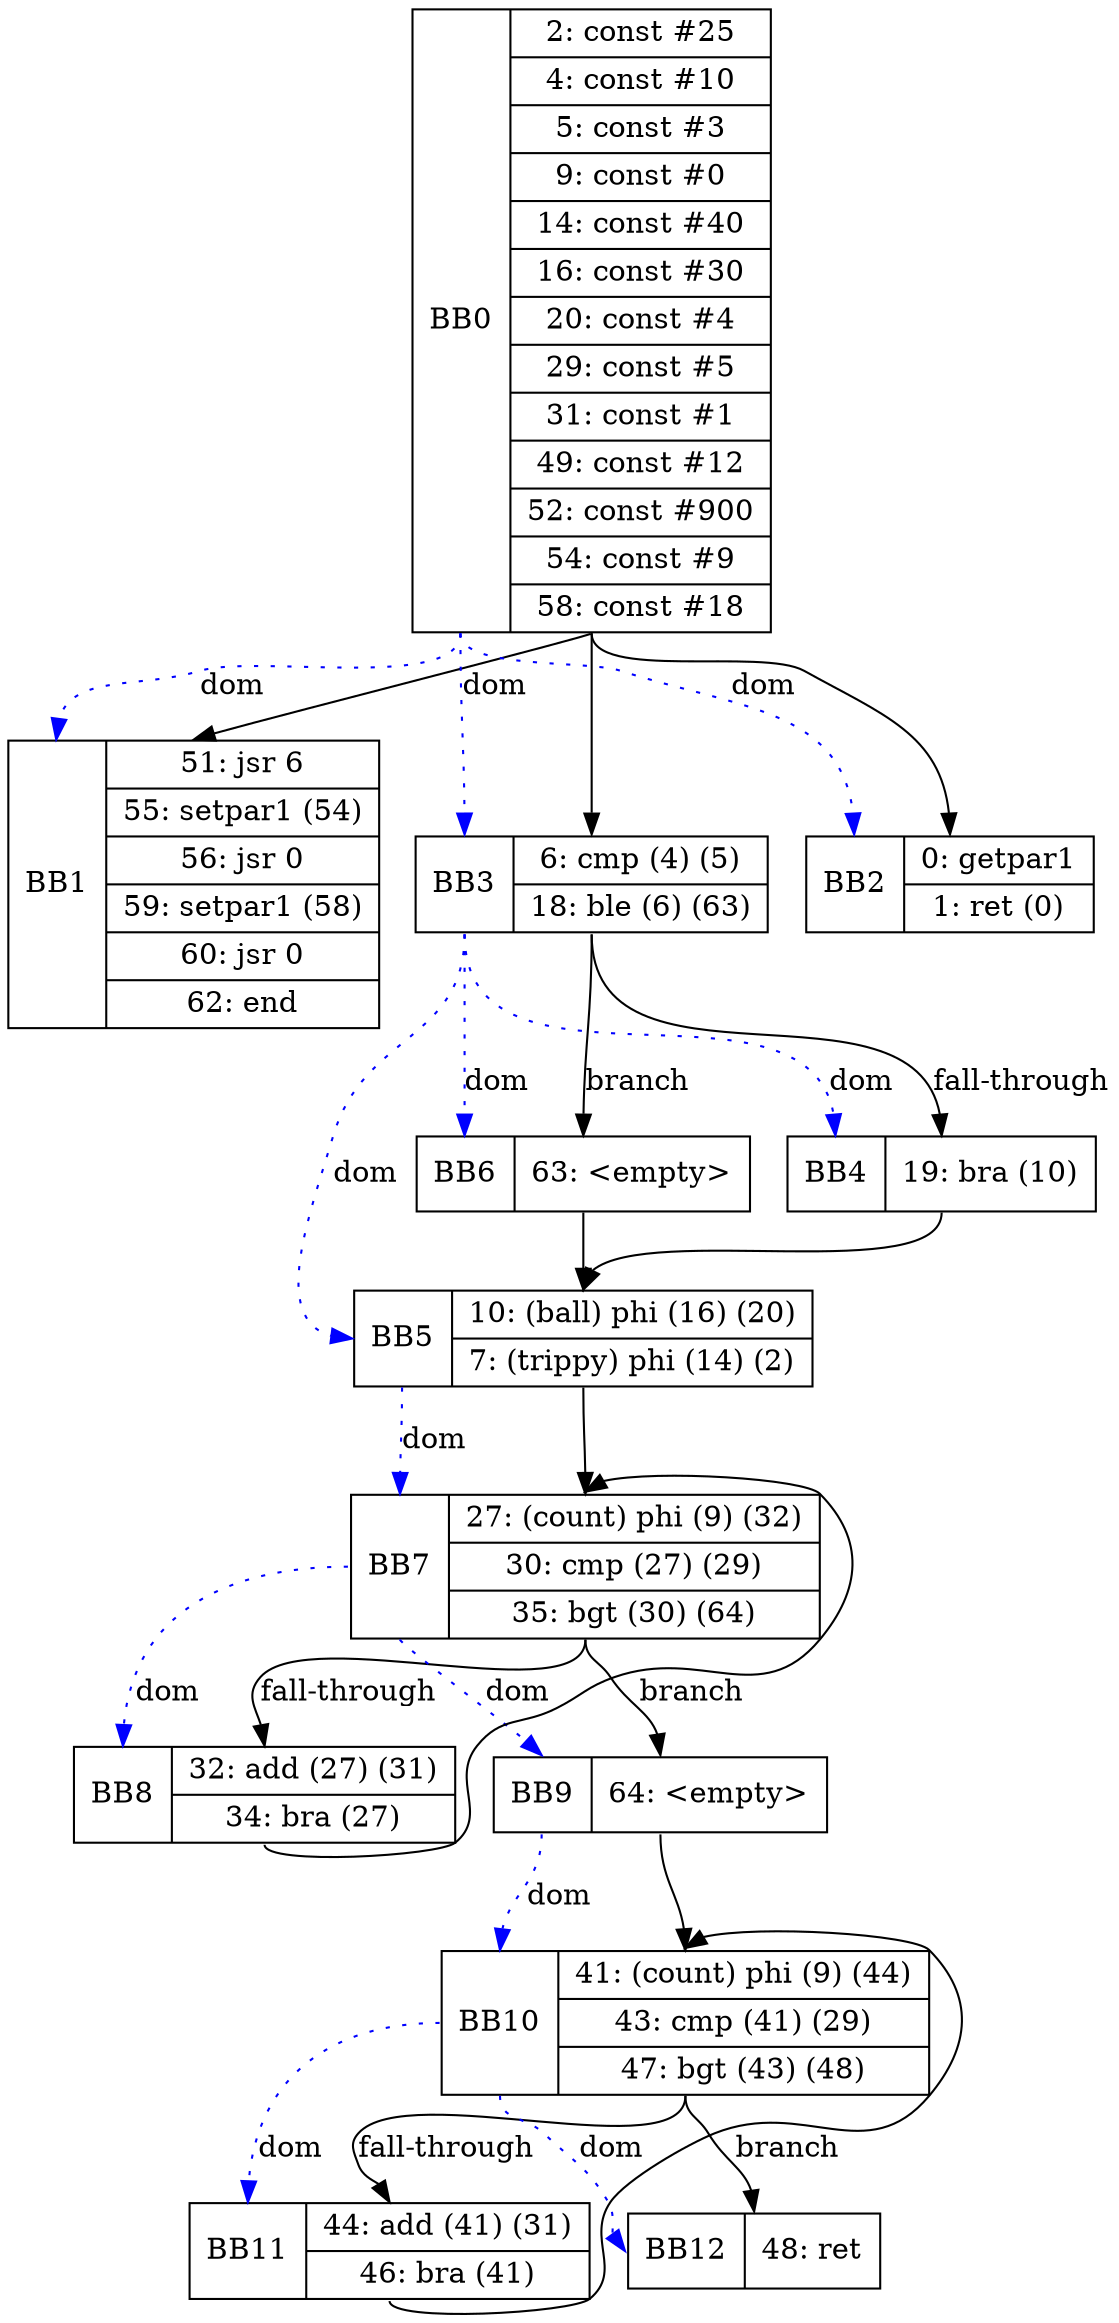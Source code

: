 digraph G {
	bb0 [shape=record, label="<b>BB0 | { 2: const #25 | 4: const #10 | 5: const #3 | 9: const #0 | 14: const #40 | 16: const #30 | 20: const #4 | 29: const #5 | 31: const #1 | 49: const #12 | 52: const #900 | 54: const #9 | 58: const #18 }"];


	bb1 [shape=record, label="<b>BB1 | { 51: jsr 6 | 55: setpar1 (54) | 56: jsr 0 | 59: setpar1 (58) | 60: jsr 0 | 62: end }"];
	bb0:b -> bb1:b [color=blue, style=dotted, label="dom"];


	bb2 [shape=record, label="<b>BB2 | { 0: getpar1 | 1: ret (0) }"];
	bb0:b -> bb2:b [color=blue, style=dotted, label="dom"];


	bb3 [shape=record, label="<b>BB3 | { 6: cmp (4) (5) | 18: ble (6) (63) }"];
	bb3:s -> bb4:n [label="fall-through"];
	bb3:s -> bb6:n [label="branch"];
	bb0:b -> bb3:b [color=blue, style=dotted, label="dom"];


	bb4 [shape=record, label="<b>BB4 | { 19: bra (10) }"];
	bb4:s -> bb5:n ;
	bb3:b -> bb4:b [color=blue, style=dotted, label="dom"];


	bb5 [shape=record, label="<b>BB5 | { 10: (ball) phi (16) (20) | 7: (trippy) phi (14) (2) }"];
	bb5:s -> bb7:n ;
	bb3:b -> bb5:b [color=blue, style=dotted, label="dom"];


	bb6 [shape=record, label="<b>BB6 | { 63: \<empty\> }"];
	bb6:s -> bb5:n ;
	bb3:b -> bb6:b [color=blue, style=dotted, label="dom"];


	bb7 [shape=record, label="<b>BB7 | { 27: (count) phi (9) (32) | 30: cmp (27) (29) | 35: bgt (30) (64) }"];
	bb7:s -> bb8:n [label="fall-through"];
	bb7:s -> bb9:n [label="branch"];
	bb5:b -> bb7:b [color=blue, style=dotted, label="dom"];


	bb8 [shape=record, label="<b>BB8 | { 32: add (27) (31) | 34: bra (27) }"];
	bb8:s -> bb7:n ;
	bb7:b -> bb8:b [color=blue, style=dotted, label="dom"];


	bb9 [shape=record, label="<b>BB9 | { 64: \<empty\> }"];
	bb9:s -> bb10:n ;
	bb7:b -> bb9:b [color=blue, style=dotted, label="dom"];


	bb10 [shape=record, label="<b>BB10 | { 41: (count) phi (9) (44) | 43: cmp (41) (29) | 47: bgt (43) (48) }"];
	bb10:s -> bb11:n [label="fall-through"];
	bb10:s -> bb12:n [label="branch"];
	bb9:b -> bb10:b [color=blue, style=dotted, label="dom"];


	bb11 [shape=record, label="<b>BB11 | { 44: add (41) (31) | 46: bra (41) }"];
	bb11:s -> bb10:n ;
	bb10:b -> bb11:b [color=blue, style=dotted, label="dom"];


	bb12 [shape=record, label="<b>BB12 | { 48: ret }"];
	bb10:b -> bb12:b [color=blue, style=dotted, label="dom"];


	bb0:s -> bb1:n
	bb0:s -> bb2:n
	bb0:s -> bb3:n
}